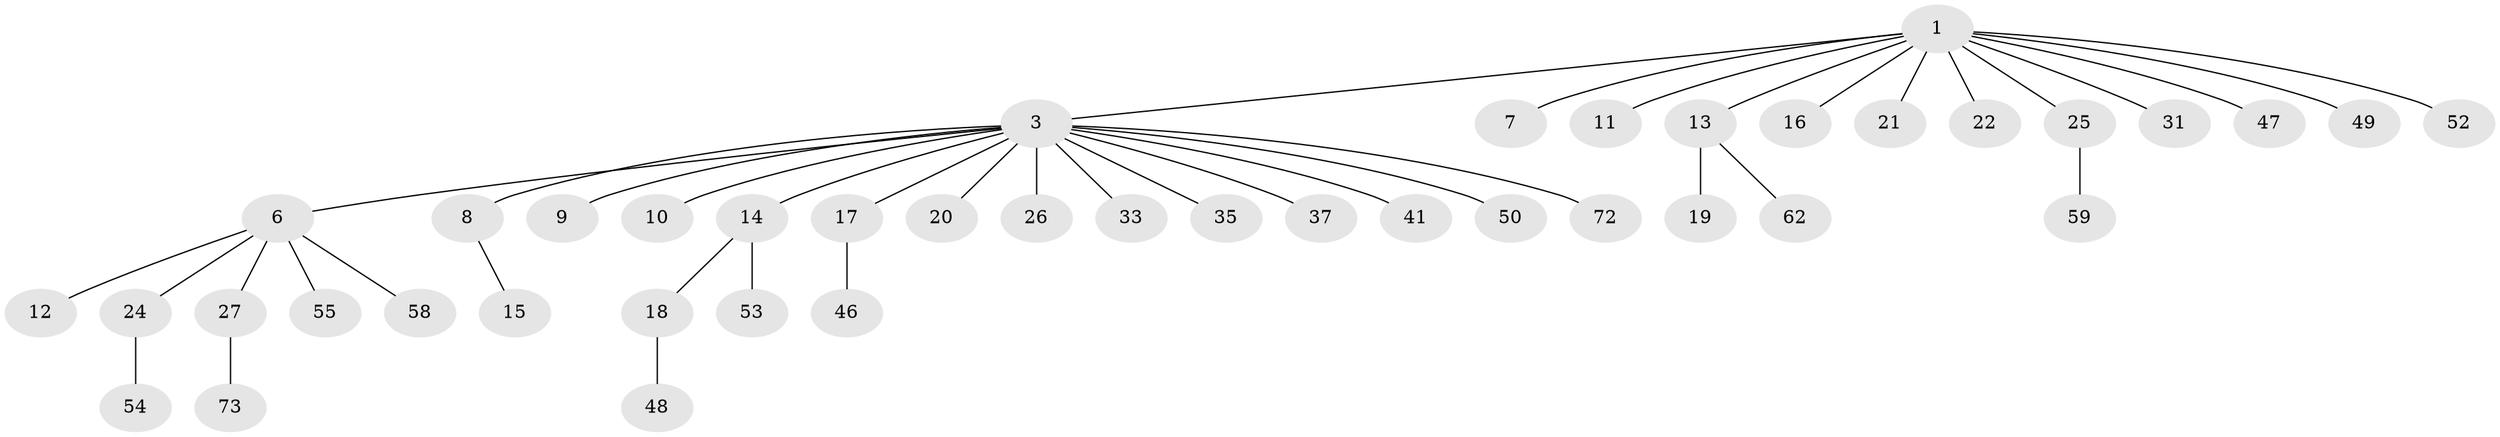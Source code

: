 // original degree distribution, {7: 0.023809523809523808, 5: 0.011904761904761904, 9: 0.011904761904761904, 4: 0.047619047619047616, 8: 0.011904761904761904, 2: 0.27380952380952384, 3: 0.09523809523809523, 1: 0.5238095238095238}
// Generated by graph-tools (version 1.1) at 2025/15/03/09/25 04:15:33]
// undirected, 42 vertices, 41 edges
graph export_dot {
graph [start="1"]
  node [color=gray90,style=filled];
  1 [super="+2+4"];
  3 [super="+5"];
  6 [super="+43"];
  7 [super="+71"];
  8 [super="+79"];
  9 [super="+56+84+23"];
  10 [super="+30"];
  11;
  12 [super="+51"];
  13 [super="+64"];
  14;
  15;
  16;
  17 [super="+28"];
  18 [super="+39"];
  19;
  20 [super="+63"];
  21 [super="+42"];
  22;
  24;
  25 [super="+44"];
  26;
  27 [super="+34+36+61"];
  31;
  33 [super="+60+40"];
  35 [super="+38+82"];
  37;
  41 [super="+57+45"];
  46;
  47 [super="+68"];
  48;
  49;
  50;
  52;
  53 [super="+83"];
  54;
  55 [super="+65"];
  58 [super="+78"];
  59;
  62 [super="+74"];
  72;
  73;
  1 -- 3;
  1 -- 7;
  1 -- 11;
  1 -- 25;
  1 -- 49;
  1 -- 52;
  1 -- 21;
  1 -- 22;
  1 -- 47;
  1 -- 16;
  1 -- 13;
  1 -- 31;
  3 -- 6;
  3 -- 8;
  3 -- 14;
  3 -- 17;
  3 -- 20;
  3 -- 37;
  3 -- 50;
  3 -- 33;
  3 -- 35;
  3 -- 72;
  3 -- 9;
  3 -- 10;
  3 -- 41;
  3 -- 26;
  6 -- 12;
  6 -- 24;
  6 -- 27;
  6 -- 55;
  6 -- 58;
  8 -- 15;
  13 -- 19;
  13 -- 62;
  14 -- 18;
  14 -- 53;
  17 -- 46;
  18 -- 48;
  24 -- 54;
  25 -- 59;
  27 -- 73;
}
